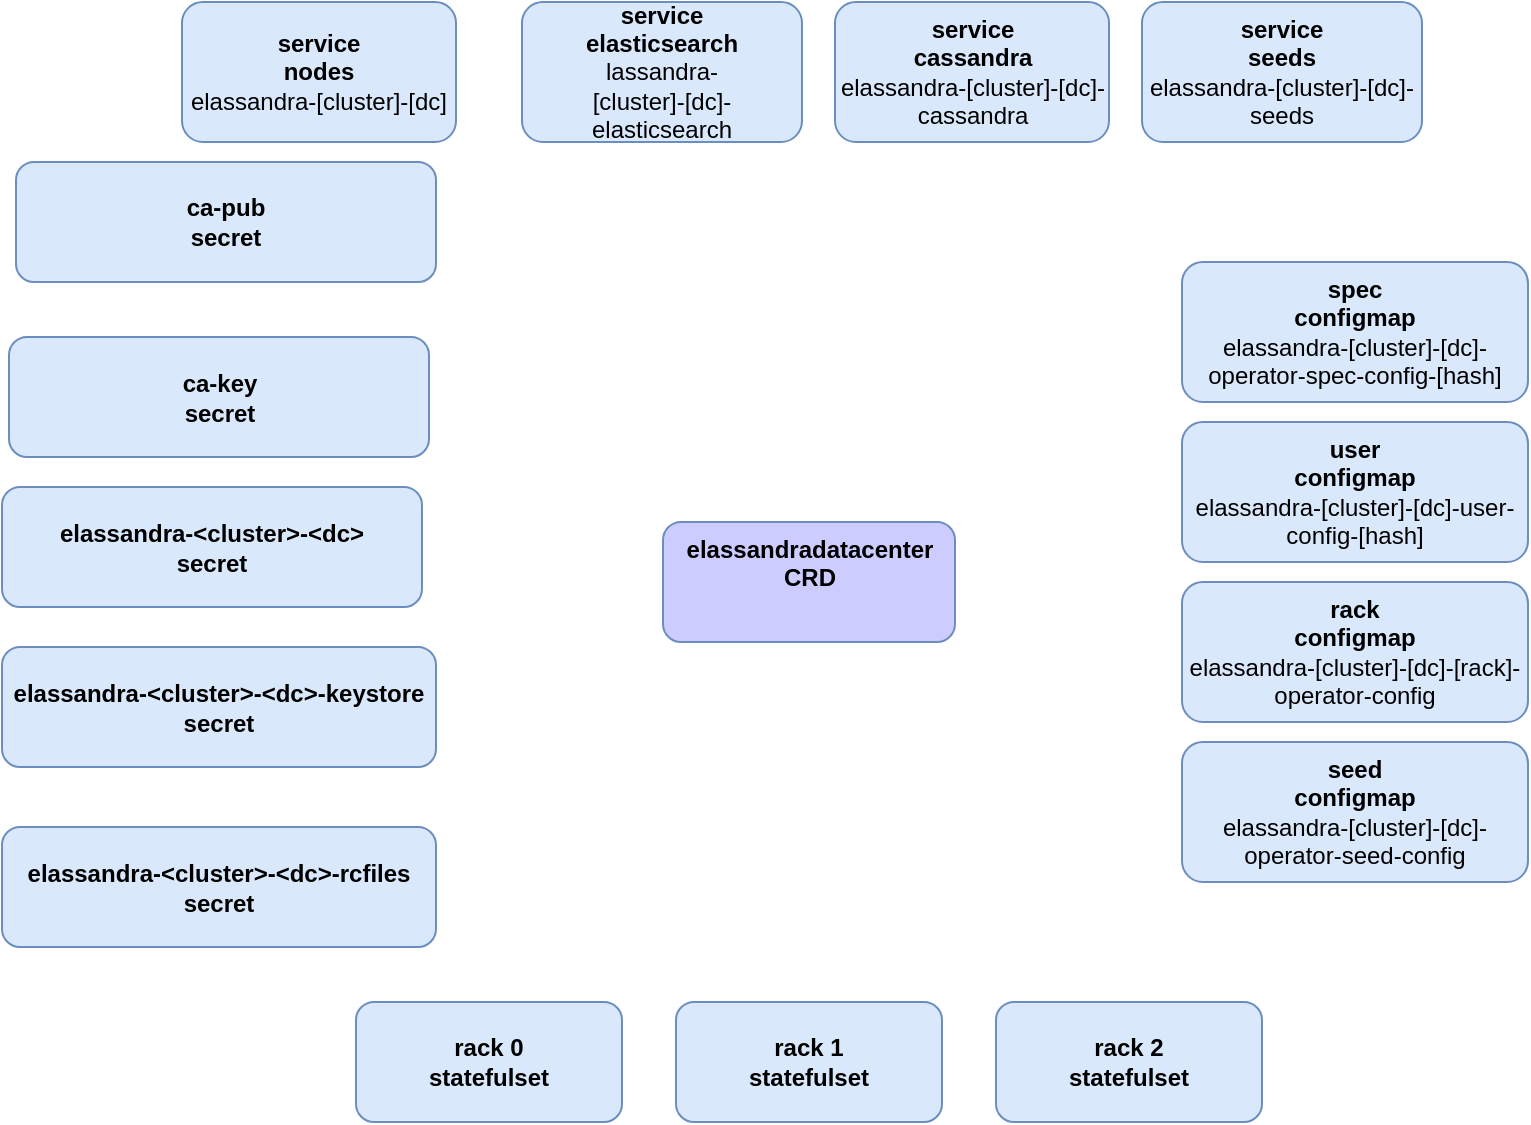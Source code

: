 <mxfile version="12.1.0" type="device" pages="1"><diagram id="KvWPEm1g2mEt5qMfVzz4" name="Page-1"><mxGraphModel dx="1106" dy="830" grid="1" gridSize="10" guides="1" tooltips="1" connect="1" arrows="1" fold="1" page="1" pageScale="1" pageWidth="827" pageHeight="1169" math="0" shadow="0"><root><mxCell id="0"/><mxCell id="1" parent="0"/><mxCell id="j0x4h4Mf-H0e5psESi1f-2" value="elassandradatacenter&lt;br&gt;CRD" style="rounded=1;whiteSpace=wrap;html=1;verticalAlign=top;fillColor=#CCCCFF;strokeColor=#6c8ebf;fontStyle=1" vertex="1" parent="1"><mxGeometry x="340.5" y="300" width="146" height="60" as="geometry"/></mxCell><mxCell id="j0x4h4Mf-H0e5psESi1f-1" value="rack 0&lt;br&gt;statefulset" style="rounded=1;whiteSpace=wrap;html=1;fillColor=#dae8fc;strokeColor=#6c8ebf;fontStyle=1" vertex="1" parent="1"><mxGeometry x="187" y="540" width="133" height="60" as="geometry"/></mxCell><mxCell id="j0x4h4Mf-H0e5psESi1f-33" value="rack 1&lt;br&gt;statefulset" style="rounded=1;whiteSpace=wrap;html=1;fillColor=#dae8fc;strokeColor=#6c8ebf;fontStyle=1" vertex="1" parent="1"><mxGeometry x="347" y="540" width="133" height="60" as="geometry"/></mxCell><mxCell id="j0x4h4Mf-H0e5psESi1f-34" value="rack 2&lt;br&gt;statefulset" style="rounded=1;whiteSpace=wrap;html=1;fillColor=#dae8fc;strokeColor=#6c8ebf;fontStyle=1" vertex="1" parent="1"><mxGeometry x="507" y="540" width="133" height="60" as="geometry"/></mxCell><mxCell id="j0x4h4Mf-H0e5psESi1f-35" value="spec&lt;br&gt;configmap&lt;br&gt;&lt;span style=&quot;font-weight: normal&quot;&gt;elassandra-[cluster]-[dc]-operator-spec-config-[hash]&lt;/span&gt;" style="rounded=1;whiteSpace=wrap;html=1;fillColor=#dae8fc;strokeColor=#6c8ebf;fontStyle=1" vertex="1" parent="1"><mxGeometry x="600" y="170" width="173" height="70" as="geometry"/></mxCell><mxCell id="j0x4h4Mf-H0e5psESi1f-36" value="user&lt;br&gt;configmap&lt;br&gt;&lt;span style=&quot;font-weight: normal&quot;&gt;elassandra-[cluster]-[dc]-user-config-[hash]&lt;/span&gt;" style="rounded=1;whiteSpace=wrap;html=1;fillColor=#dae8fc;strokeColor=#6c8ebf;fontStyle=1" vertex="1" parent="1"><mxGeometry x="600" y="250" width="173" height="70" as="geometry"/></mxCell><mxCell id="j0x4h4Mf-H0e5psESi1f-37" value="rack&lt;br&gt;configmap&lt;br&gt;&lt;span style=&quot;font-weight: normal&quot;&gt;elassandra-[cluster]-[dc]-[rack]-operator-config&lt;/span&gt;" style="rounded=1;whiteSpace=wrap;html=1;fillColor=#dae8fc;strokeColor=#6c8ebf;fontStyle=1" vertex="1" parent="1"><mxGeometry x="600" y="330" width="173" height="70" as="geometry"/></mxCell><mxCell id="j0x4h4Mf-H0e5psESi1f-40" value="seed&lt;br&gt;configmap&lt;br&gt;&lt;span style=&quot;font-weight: normal&quot;&gt;elassandra-[cluster]-[dc]-operator-seed-config&lt;/span&gt;" style="rounded=1;whiteSpace=wrap;html=1;fillColor=#dae8fc;strokeColor=#6c8ebf;fontStyle=1" vertex="1" parent="1"><mxGeometry x="600" y="410" width="173" height="70" as="geometry"/></mxCell><mxCell id="j0x4h4Mf-H0e5psESi1f-41" value="elassandra-&amp;lt;cluster&amp;gt;-&amp;lt;dc&amp;gt;&lt;br&gt;secret" style="rounded=1;whiteSpace=wrap;html=1;fillColor=#dae8fc;strokeColor=#6c8ebf;fontStyle=1" vertex="1" parent="1"><mxGeometry x="10" y="282.5" width="210" height="60" as="geometry"/></mxCell><mxCell id="j0x4h4Mf-H0e5psESi1f-42" value="elassandra-&amp;lt;cluster&amp;gt;-&amp;lt;dc&amp;gt;-keystore&lt;br&gt;secret" style="rounded=1;whiteSpace=wrap;html=1;fillColor=#dae8fc;strokeColor=#6c8ebf;fontStyle=1" vertex="1" parent="1"><mxGeometry x="10" y="362.5" width="217" height="60" as="geometry"/></mxCell><mxCell id="j0x4h4Mf-H0e5psESi1f-43" value="ca-pub&lt;br&gt;secret" style="rounded=1;whiteSpace=wrap;html=1;fillColor=#dae8fc;strokeColor=#6c8ebf;fontStyle=1" vertex="1" parent="1"><mxGeometry x="17" y="120" width="210" height="60" as="geometry"/></mxCell><mxCell id="j0x4h4Mf-H0e5psESi1f-44" value="ca-key&lt;br&gt;secret" style="rounded=1;whiteSpace=wrap;html=1;fillColor=#dae8fc;strokeColor=#6c8ebf;fontStyle=1" vertex="1" parent="1"><mxGeometry x="13.5" y="207.5" width="210" height="60" as="geometry"/></mxCell><mxCell id="j0x4h4Mf-H0e5psESi1f-45" value="elassandra-&amp;lt;cluster&amp;gt;-&amp;lt;dc&amp;gt;-rcfiles&lt;br&gt;secret" style="rounded=1;whiteSpace=wrap;html=1;fillColor=#dae8fc;strokeColor=#6c8ebf;fontStyle=1" vertex="1" parent="1"><mxGeometry x="10" y="452.5" width="217" height="60" as="geometry"/></mxCell><mxCell id="j0x4h4Mf-H0e5psESi1f-46" value="&lt;b&gt;service&lt;br&gt;elasticsearch&lt;/b&gt;&lt;br&gt;lassandra-&lt;br&gt;[cluster]-[dc]-elasticsearch" style="rounded=1;whiteSpace=wrap;html=1;fillColor=#dae8fc;strokeColor=#6c8ebf;fontStyle=0" vertex="1" parent="1"><mxGeometry x="270" y="40" width="140" height="70" as="geometry"/></mxCell><mxCell id="j0x4h4Mf-H0e5psESi1f-49" value="service&lt;br&gt;cassandra&lt;br&gt;&lt;span style=&quot;font-weight: normal&quot;&gt;elassandra-&lt;/span&gt;&lt;span style=&quot;font-weight: normal&quot;&gt;[cluster]-[dc]-cassandra&lt;/span&gt;" style="rounded=1;whiteSpace=wrap;html=1;fillColor=#dae8fc;strokeColor=#6c8ebf;fontStyle=1" vertex="1" parent="1"><mxGeometry x="426.5" y="40" width="137" height="70" as="geometry"/></mxCell><mxCell id="j0x4h4Mf-H0e5psESi1f-52" value="service&lt;br&gt;seeds&lt;br&gt;&lt;span style=&quot;font-weight: normal&quot;&gt;elassandra-[cluster]-[dc]-seeds&lt;/span&gt;" style="rounded=1;whiteSpace=wrap;html=1;fillColor=#dae8fc;strokeColor=#6c8ebf;fontStyle=1" vertex="1" parent="1"><mxGeometry x="580" y="40" width="140" height="70" as="geometry"/></mxCell><mxCell id="j0x4h4Mf-H0e5psESi1f-53" value="&lt;b&gt;service&lt;br&gt;nodes&lt;/b&gt;&lt;br&gt;elassandra-[cluster]-[dc]" style="rounded=1;whiteSpace=wrap;html=1;fillColor=#dae8fc;strokeColor=#6c8ebf;fontStyle=0" vertex="1" parent="1"><mxGeometry x="100" y="40" width="137" height="70" as="geometry"/></mxCell></root></mxGraphModel></diagram></mxfile>
